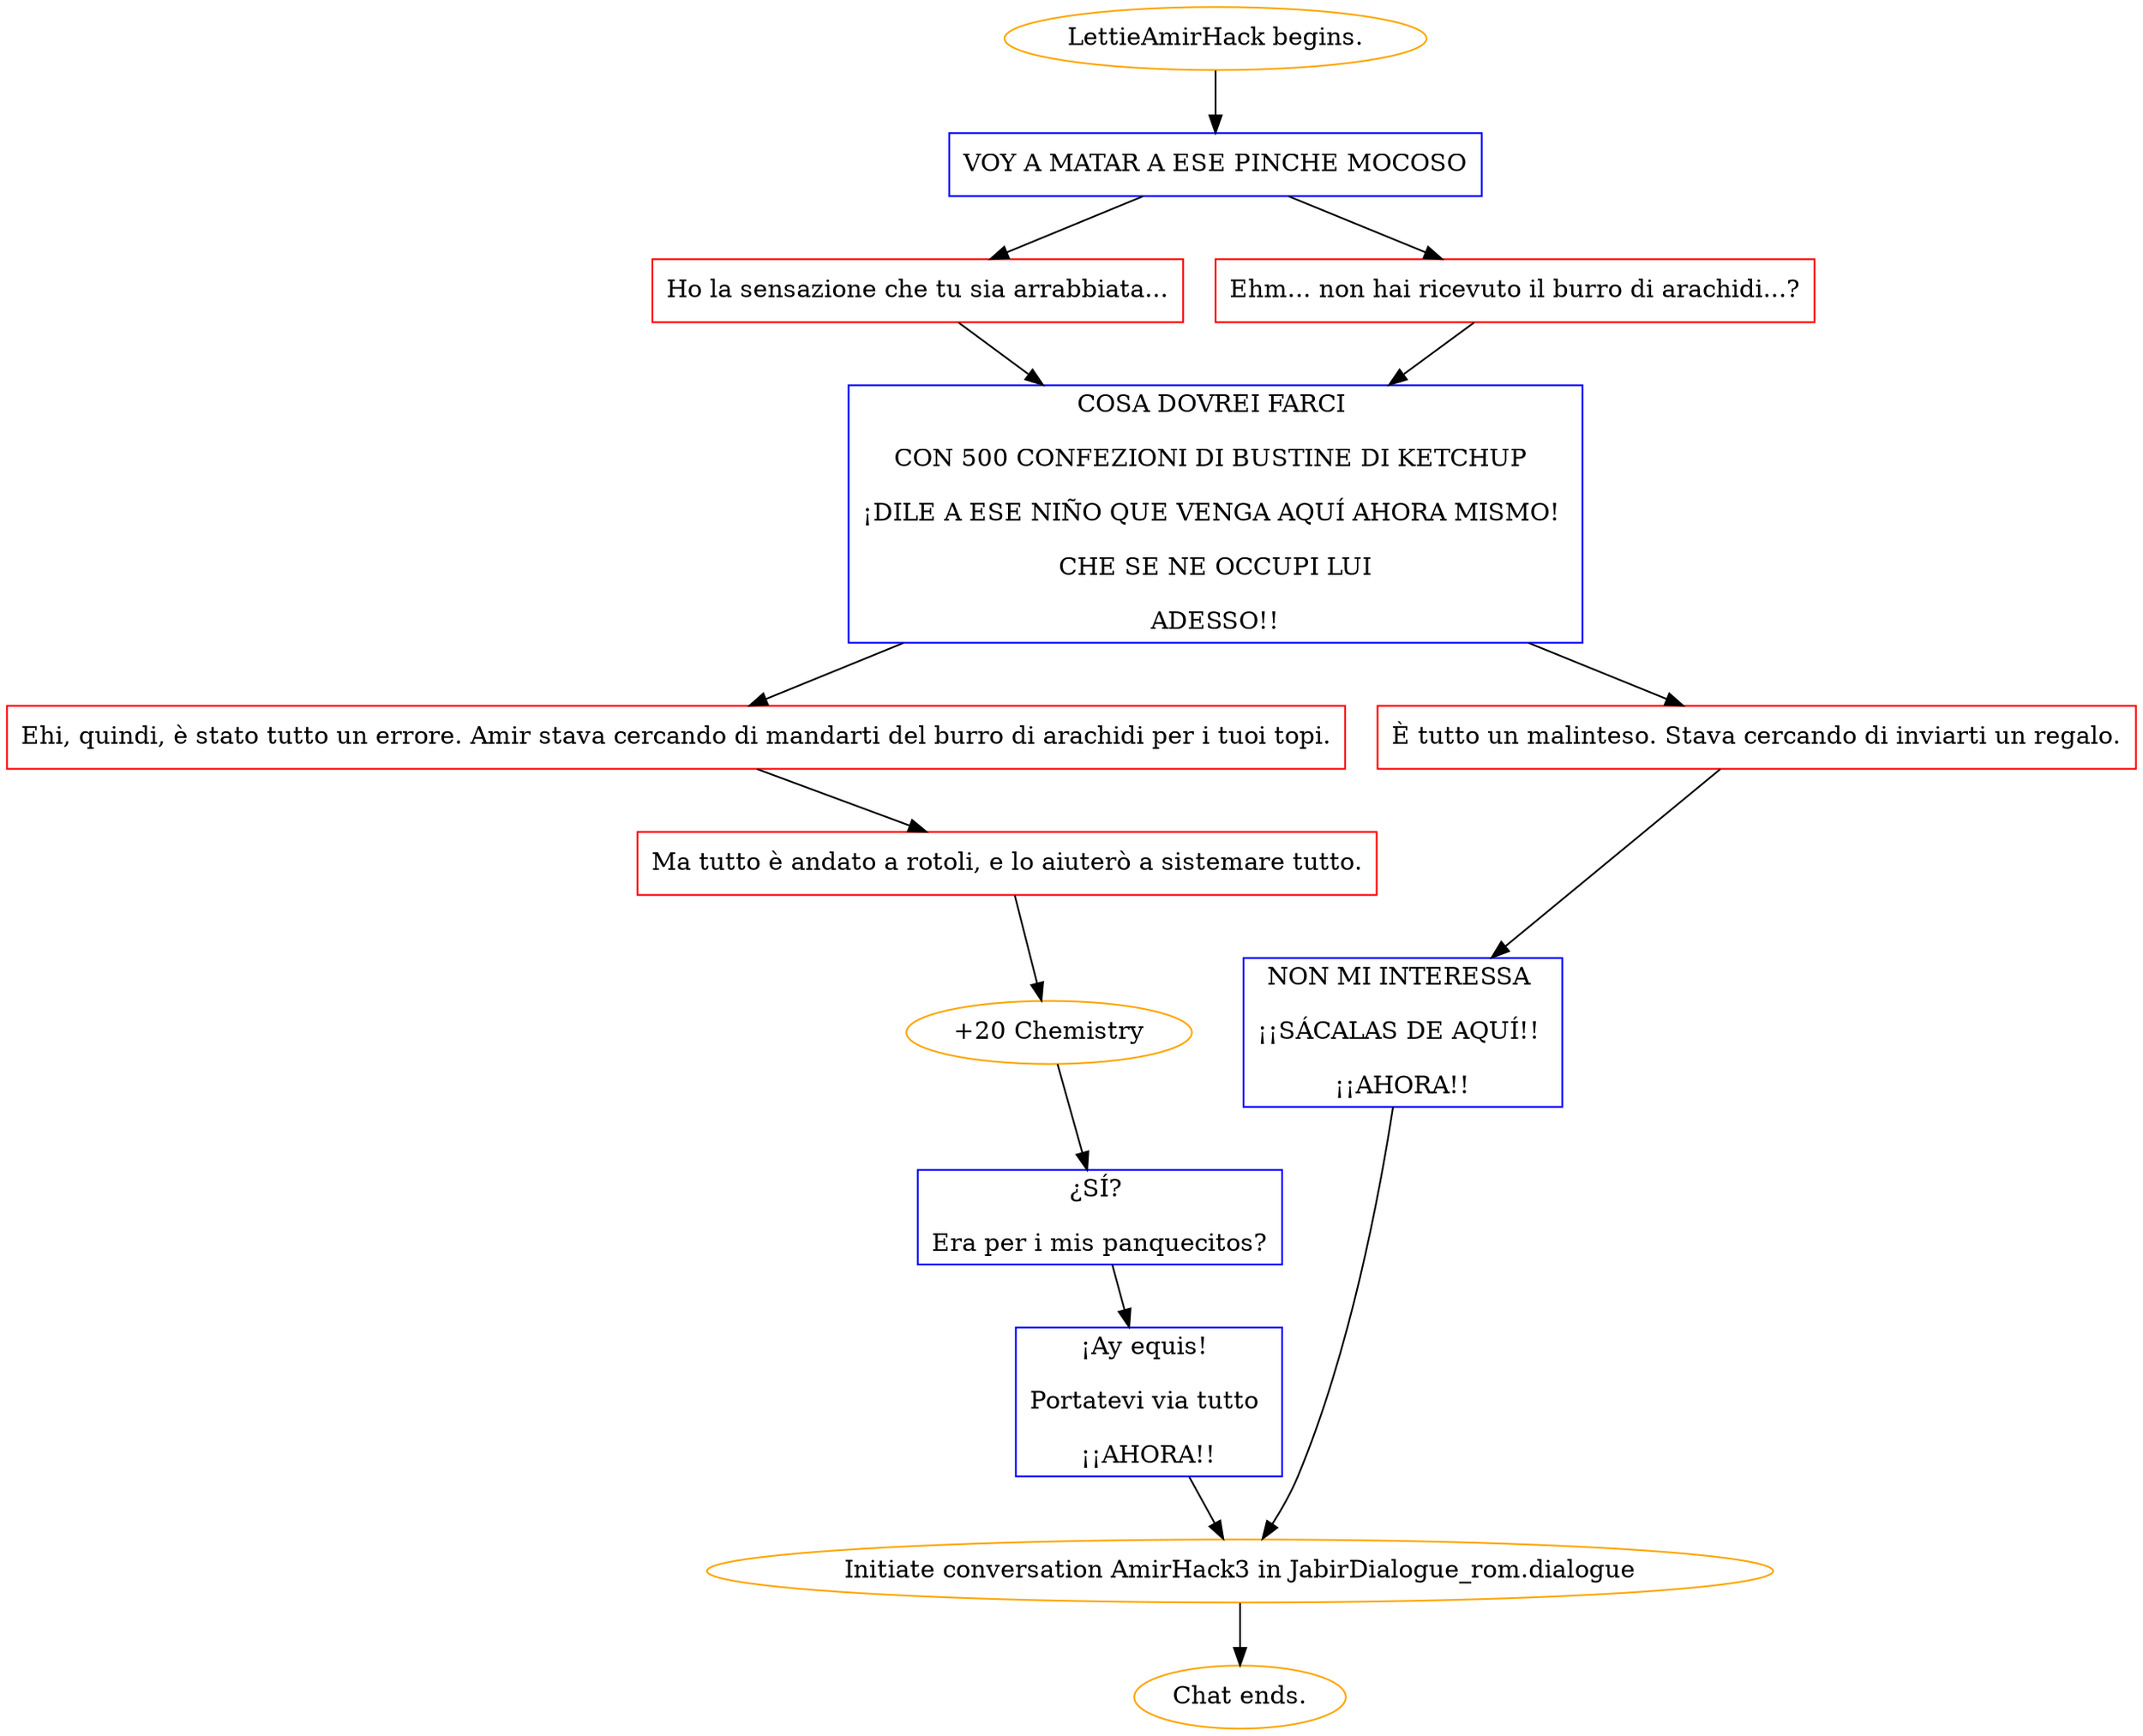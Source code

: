 digraph {
	"LettieAmirHack begins." [color=orange];
		"LettieAmirHack begins." -> j2316161106;
	j2316161106 [label="VOY A MATAR A ESE PINCHE MOCOSO",shape=box,color=blue];
		j2316161106 -> j2779895321;
		j2316161106 -> j4178067256;
	j2779895321 [label="Ho la sensazione che tu sia arrabbiata...",shape=box,color=red];
		j2779895321 -> j1684679642;
	j4178067256 [label="Ehm... non hai ricevuto il burro di arachidi...?",shape=box,color=red];
		j4178067256 -> j1684679642;
	j1684679642 [label="COSA DOVREI FARCI 
CON 500 CONFEZIONI DI BUSTINE DI KETCHUP 
¡DILE A ESE NIÑO QUE VENGA AQUÍ AHORA MISMO! 
CHE SE NE OCCUPI LUI
ADESSO!!",shape=box,color=blue];
		j1684679642 -> j4143599972;
		j1684679642 -> j2798677713;
	j4143599972 [label="Ehi, quindi, è stato tutto un errore. Amir stava cercando di mandarti del burro di arachidi per i tuoi topi.",shape=box,color=red];
		j4143599972 -> j3432780179;
	j2798677713 [label="È tutto un malinteso. Stava cercando di inviarti un regalo.",shape=box,color=red];
		j2798677713 -> j2321498760;
	j3432780179 [label="Ma tutto è andato a rotoli, e lo aiuterò a sistemare tutto.",shape=box,color=red];
		j3432780179 -> j3500533123;
	j2321498760 [label="NON MI INTERESSA 
¡¡SÁCALAS DE AQUÍ!! 
¡¡AHORA!!",shape=box,color=blue];
		j2321498760 -> "Initiate conversation AmirHack3 in JabirDialogue_rom.dialogue";
	j3500533123 [label="+20 Chemistry",color=orange];
		j3500533123 -> j3995539645;
	"Initiate conversation AmirHack3 in JabirDialogue_rom.dialogue" [label="Initiate conversation AmirHack3 in JabirDialogue_rom.dialogue",color=orange];
		"Initiate conversation AmirHack3 in JabirDialogue_rom.dialogue" -> "Chat ends.";
	j3995539645 [label="¿SÍ? 
Era per i mis panquecitos?",shape=box,color=blue];
		j3995539645 -> j2604478135;
	"Chat ends." [color=orange];
	j2604478135 [label="¡Ay equis! 
Portatevi via tutto 
¡¡AHORA!!",shape=box,color=blue];
		j2604478135 -> "Initiate conversation AmirHack3 in JabirDialogue_rom.dialogue";
}